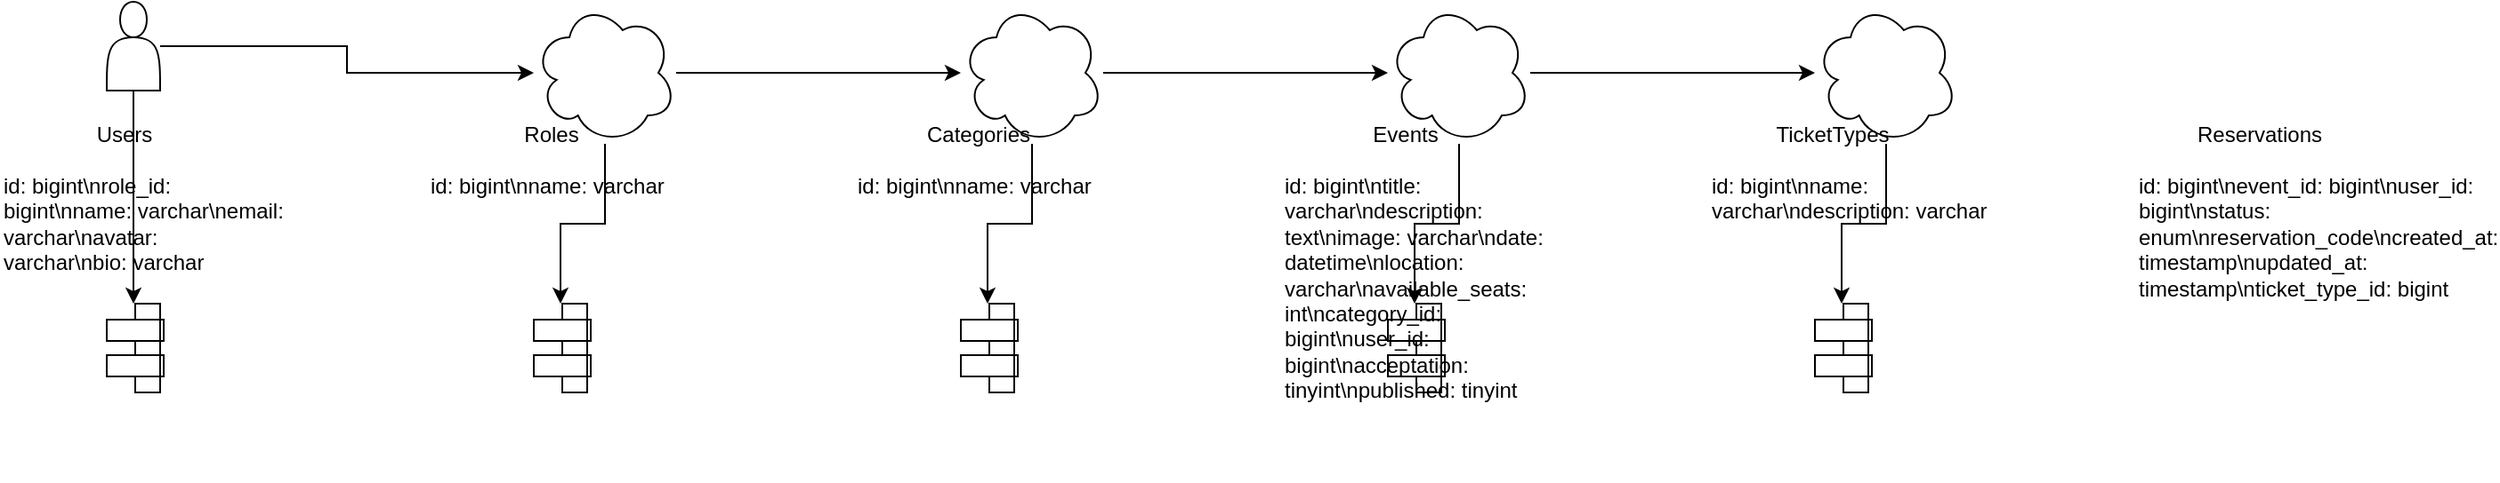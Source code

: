 <mxfile version="12.6.7">
  <diagram name="Page-1" id="oOn0T9fzjFq-xq0Fns5p">
    <mxGraphModel dx="1428" dy="780" grid="1" gridSize="10" guides="1" tooltips="1" connect="1" arrows="1" fold="1" page="1" pageScale="1" pageWidth="827" pageHeight="1169" math="0" shadow="0">
      <root>
        <mxCell id="0"/>
        <mxCell id="1" parent="0"/>
        <mxCell id="2" value="" style="shape=actor;" vertex="1" parent="1">
          <mxGeometry x="140" y="160" width="30" height="50" as="geometry"/>
        </mxCell>
        <mxCell id="3" value="" style="ellipse;shape=cloud;fillColor=#ffffff;strokeColor=#000000;" vertex="1" parent="1">
          <mxGeometry x="380" y="160" width="80" height="80" as="geometry"/>
        </mxCell>
        <mxCell id="4" value="" style="ellipse;shape=cloud;fillColor=#ffffff;strokeColor=#000000;" vertex="1" parent="1">
          <mxGeometry x="620" y="160" width="80" height="80" as="geometry"/>
        </mxCell>
        <mxCell id="5" value="" style="ellipse;shape=cloud;fillColor=#ffffff;strokeColor=#000000;" vertex="1" parent="1">
          <mxGeometry x="860" y="160" width="80" height="80" as="geometry"/>
        </mxCell>
        <mxCell id="6" value="" style="ellipse;shape=cloud;fillColor=#ffffff;strokeColor=#000000;" vertex="1" parent="1">
          <mxGeometry x="1100" y="160" width="80" height="80" as="geometry"/>
        </mxCell>
        <mxCell id="7" value="" style="shape=component;rounded=1;" vertex="1" parent="1">
          <mxGeometry x="140" y="330" width="30" height="50" as="geometry"/>
        </mxCell>
        <mxCell id="8" value="" style="shape=component;rounded=1;" vertex="1" parent="1">
          <mxGeometry x="380" y="330" width="30" height="50" as="geometry"/>
        </mxCell>
        <mxCell id="9" value="" style="shape=component;rounded=1;" vertex="1" parent="1">
          <mxGeometry x="620" y="330" width="30" height="50" as="geometry"/>
        </mxCell>
        <mxCell id="10" value="" style="shape=component;rounded=1;" vertex="1" parent="1">
          <mxGeometry x="860" y="330" width="30" height="50" as="geometry"/>
        </mxCell>
        <mxCell id="11" value="" style="shape=component;rounded=1;" vertex="1" parent="1">
          <mxGeometry x="1100" y="330" width="30" height="50" as="geometry"/>
        </mxCell>
        <mxCell id="12" value="Users" style="text;html=1;strokeColor=none;fillColor=none;align=center;verticalAlign=middle;whiteSpace=wrap;rounded=0;" vertex="1" parent="1">
          <mxGeometry x="100" y="220" width="100" height="30" as="geometry"/>
        </mxCell>
        <mxCell id="13" value="Roles" style="text;html=1;strokeColor=none;fillColor=none;align=center;verticalAlign=middle;whiteSpace=wrap;rounded=0;" vertex="1" parent="1">
          <mxGeometry x="340" y="220" width="100" height="30" as="geometry"/>
        </mxCell>
        <mxCell id="14" value="Categories" style="text;html=1;strokeColor=none;fillColor=none;align=center;verticalAlign=middle;whiteSpace=wrap;rounded=0;" vertex="1" parent="1">
          <mxGeometry x="580" y="220" width="100" height="30" as="geometry"/>
        </mxCell>
        <mxCell id="15" value="Events" style="text;html=1;strokeColor=none;fillColor=none;align=center;verticalAlign=middle;whiteSpace=wrap;rounded=0;" vertex="1" parent="1">
          <mxGeometry x="820" y="220" width="100" height="30" as="geometry"/>
        </mxCell>
        <mxCell id="16" value="TicketTypes" style="text;html=1;strokeColor=none;fillColor=none;align=center;verticalAlign=middle;whiteSpace=wrap;rounded=0;" vertex="1" parent="1">
          <mxGeometry x="1060" y="220" width="100" height="30" as="geometry"/>
        </mxCell>
        <mxCell id="17" value="Reservations" style="text;html=1;strokeColor=none;fillColor=none;align=center;verticalAlign=middle;whiteSpace=wrap;rounded=0;" vertex="1" parent="1">
          <mxGeometry x="1300" y="220" width="100" height="30" as="geometry"/>
        </mxCell>
        <mxCell id="18" value="id: bigint\nrole_id: bigint\nname: varchar\nemail: varchar\navatar: varchar\nbio: varchar" style="text;html=1;strokeColor=none;fillColor=none;align=left;verticalAlign=top;whiteSpace=wrap;rounded=0;" vertex="1" parent="1">
          <mxGeometry x="80" y="250" width="160" height="120" as="geometry"/>
        </mxCell>
        <mxCell id="19" value="id: bigint\nname: varchar" style="text;html=1;strokeColor=none;fillColor=none;align=left;verticalAlign=top;whiteSpace=wrap;rounded=0;" vertex="1" parent="1">
          <mxGeometry x="320" y="250" width="160" height="60" as="geometry"/>
        </mxCell>
        <mxCell id="20" value="id: bigint\nname: varchar" style="text;html=1;strokeColor=none;fillColor=none;align=left;verticalAlign=top;whiteSpace=wrap;rounded=0;" vertex="1" parent="1">
          <mxGeometry x="560" y="250" width="160" height="60" as="geometry"/>
        </mxCell>
        <mxCell id="21" value="id: bigint\ntitle: varchar\ndescription: text\nimage: varchar\ndate: datetime\nlocation: varchar\navailable_seats: int\ncategory_id: bigint\nuser_id: bigint\nacceptation: tinyint\npublished: tinyint" style="text;html=1;strokeColor=none;fillColor=none;align=left;verticalAlign=top;whiteSpace=wrap;rounded=0;" vertex="1" parent="1">
          <mxGeometry x="800" y="250" width="160" height="180" as="geometry"/>
        </mxCell>
        <mxCell id="22" value="id: bigint\nname: varchar\ndescription: varchar" style="text;html=1;strokeColor=none;fillColor=none;align=left;verticalAlign=top;whiteSpace=wrap;rounded=0;" vertex="1" parent="1">
          <mxGeometry x="1040" y="250" width="160" height="90" as="geometry"/>
        </mxCell>
        <mxCell id="23" value="id: bigint\nevent_id: bigint\nuser_id: bigint\nstatus: enum\nreservation_code\ncreated_at: timestamp\nupdated_at: timestamp\nticket_type_id: bigint" style="text;html=1;strokeColor=none;fillColor=none;align=left;verticalAlign=top;whiteSpace=wrap;rounded=0;" vertex="1" parent="1">
          <mxGeometry x="1280" y="250" width="160" height="180" as="geometry"/>
        </mxCell>
        <mxCell id="24" value="" style="edgeStyle=orthogonalEdgeStyle;rounded=0;orthogonalLoop=1;jettySize=auto;html=1;" edge="1" parent="1" source="2" target="3">
          <mxGeometry relative="1" as="geometry"/>
        </mxCell>
        <mxCell id="25" value="" style="edgeStyle=orthogonalEdgeStyle;rounded=0;orthogonalLoop=1;jettySize=auto;html=1;" edge="1" parent="1" source="3" target="4">
          <mxGeometry relative="1" as="geometry"/>
        </mxCell>
        <mxCell id="26" value="" style="edgeStyle=orthogonalEdgeStyle;rounded=0;orthogonalLoop=1;jettySize=auto;html=1;" edge="1" parent="1" source="4" target="5">
          <mxGeometry relative="1" as="geometry"/>
        </mxCell>
        <mxCell id="27" value="" style="edgeStyle=orthogonalEdgeStyle;rounded=0;orthogonalLoop=1;jettySize=auto;html=1;" edge="1" parent="1" source="5" target="6">
          <mxGeometry relative="1" as="geometry"/>
        </mxCell>
        <mxCell id="28" value="" style="edgeStyle=orthogonalEdgeStyle;rounded=0;orthogonalLoop=1;jettySize=auto;html=1;" edge="1" parent="1" source="2" target="7">
          <mxGeometry relative="1" as="geometry"/>
        </mxCell>
        <mxCell id="29" value="" style="edgeStyle=orthogonalEdgeStyle;rounded=0;orthogonalLoop=1;jettySize=auto;html=1;" edge="1" parent="1" source="3" target="8">
          <mxGeometry relative="1" as="geometry"/>
        </mxCell>
        <mxCell id="30" value="" style="edgeStyle=orthogonalEdgeStyle;rounded=0;orthogonalLoop=1;jettySize=auto;html=1;" edge="1" parent="1" source="4" target="9">
          <mxGeometry relative="1" as="geometry"/>
        </mxCell>
        <mxCell id="31" value="" style="edgeStyle=orthogonalEdgeStyle;rounded=0;orthogonalLoop=1;jettySize=auto;html=1;" edge="1" parent="1" source="5" target="10">
          <mxGeometry relative="1" as="geometry"/>
        </mxCell>
        <mxCell id="32" value="" style="edgeStyle=orthogonalEdgeStyle;rounded=0;orthogonalLoop=1;jettySize=auto;html=1;" edge="1" parent="1" source="6" target="11">
          <mxGeometry relative="1" as="geometry"/>
        </mxCell>
        <mxCell id="33" value="created_by" style="text;html=1;strokeColor=none;fillColor=none;align=center;verticalAlign=middle;whiteSpace=wrap;rounded=0;" edge="1" parent="1">
          <mxGeometry relative="1" as="geometry"/>
        </mxCell>
        <mxCell id="34" value="belongs_to" style="text;html=1;strokeColor=none;fillColor=none;align=center;verticalAlign=middle;whiteSpace=wrap;rounded=0;" edge="1" parent="1">
          <mxGeometry relative="1" as="geometry"/>
        </mxCell>
        <mxCell id="35" value="for_event" style="text;html=1;strokeColor=none;fillColor=none;align=center;verticalAlign=middle;whiteSpace=wrap;rounded=0;" edge="1" parent="1">
          <mxGeometry relative="1" as="geometry"/>
        </mxCell>
        <mxCell id="36" value="booked_by" style="text;html=1;strokeColor=none;fillColor=none;align=center;verticalAlign=middle;whiteSpace=wrap;rounded=0;" edge="1" parent="1">
          <mxGeometry relative="1" as="geometry"/>
        </mxCell>
        <mxCell id="37" value="for_ticket" style="text;html=1;strokeColor=none;fillColor=none;align=center;verticalAlign=middle;whiteSpace=wrap;rounded=0;" edge="1" parent="1">
          <mxGeometry relative="1" as="geometry"/>
        </mxCell>
      </root>
    </mxGraphModel>
  </diagram>
</mxfile>
